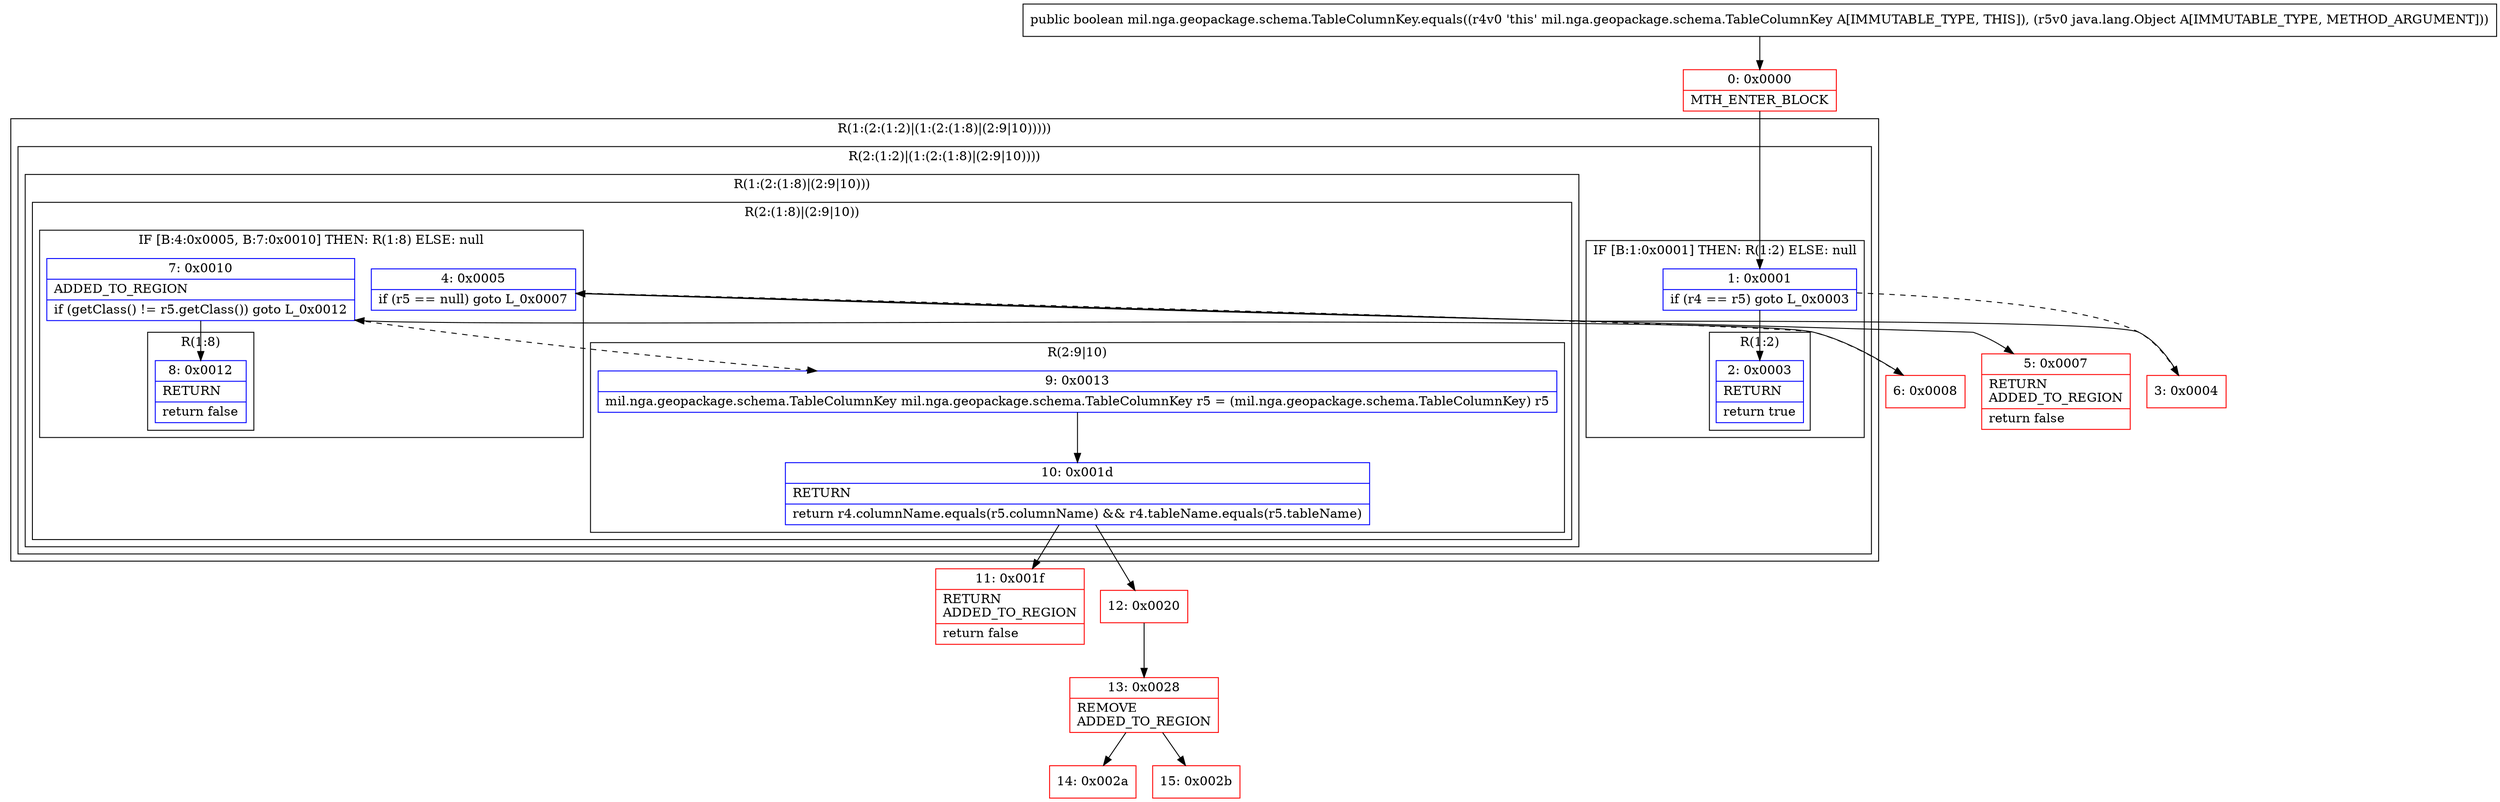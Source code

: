 digraph "CFG formil.nga.geopackage.schema.TableColumnKey.equals(Ljava\/lang\/Object;)Z" {
subgraph cluster_Region_170912851 {
label = "R(1:(2:(1:2)|(1:(2:(1:8)|(2:9|10)))))";
node [shape=record,color=blue];
subgraph cluster_Region_122230514 {
label = "R(2:(1:2)|(1:(2:(1:8)|(2:9|10))))";
node [shape=record,color=blue];
subgraph cluster_IfRegion_901932066 {
label = "IF [B:1:0x0001] THEN: R(1:2) ELSE: null";
node [shape=record,color=blue];
Node_1 [shape=record,label="{1\:\ 0x0001|if (r4 == r5) goto L_0x0003\l}"];
subgraph cluster_Region_1378478469 {
label = "R(1:2)";
node [shape=record,color=blue];
Node_2 [shape=record,label="{2\:\ 0x0003|RETURN\l|return true\l}"];
}
}
subgraph cluster_Region_655481575 {
label = "R(1:(2:(1:8)|(2:9|10)))";
node [shape=record,color=blue];
subgraph cluster_Region_1755358833 {
label = "R(2:(1:8)|(2:9|10))";
node [shape=record,color=blue];
subgraph cluster_IfRegion_1315257395 {
label = "IF [B:4:0x0005, B:7:0x0010] THEN: R(1:8) ELSE: null";
node [shape=record,color=blue];
Node_4 [shape=record,label="{4\:\ 0x0005|if (r5 == null) goto L_0x0007\l}"];
Node_7 [shape=record,label="{7\:\ 0x0010|ADDED_TO_REGION\l|if (getClass() != r5.getClass()) goto L_0x0012\l}"];
subgraph cluster_Region_1394446779 {
label = "R(1:8)";
node [shape=record,color=blue];
Node_8 [shape=record,label="{8\:\ 0x0012|RETURN\l|return false\l}"];
}
}
subgraph cluster_Region_1486936908 {
label = "R(2:9|10)";
node [shape=record,color=blue];
Node_9 [shape=record,label="{9\:\ 0x0013|mil.nga.geopackage.schema.TableColumnKey mil.nga.geopackage.schema.TableColumnKey r5 = (mil.nga.geopackage.schema.TableColumnKey) r5\l}"];
Node_10 [shape=record,label="{10\:\ 0x001d|RETURN\l|return r4.columnName.equals(r5.columnName) && r4.tableName.equals(r5.tableName)\l}"];
}
}
}
}
}
Node_0 [shape=record,color=red,label="{0\:\ 0x0000|MTH_ENTER_BLOCK\l}"];
Node_3 [shape=record,color=red,label="{3\:\ 0x0004}"];
Node_5 [shape=record,color=red,label="{5\:\ 0x0007|RETURN\lADDED_TO_REGION\l|return false\l}"];
Node_6 [shape=record,color=red,label="{6\:\ 0x0008}"];
Node_11 [shape=record,color=red,label="{11\:\ 0x001f|RETURN\lADDED_TO_REGION\l|return false\l}"];
Node_12 [shape=record,color=red,label="{12\:\ 0x0020}"];
Node_13 [shape=record,color=red,label="{13\:\ 0x0028|REMOVE\lADDED_TO_REGION\l}"];
Node_14 [shape=record,color=red,label="{14\:\ 0x002a}"];
Node_15 [shape=record,color=red,label="{15\:\ 0x002b}"];
MethodNode[shape=record,label="{public boolean mil.nga.geopackage.schema.TableColumnKey.equals((r4v0 'this' mil.nga.geopackage.schema.TableColumnKey A[IMMUTABLE_TYPE, THIS]), (r5v0 java.lang.Object A[IMMUTABLE_TYPE, METHOD_ARGUMENT])) }"];
MethodNode -> Node_0;
Node_1 -> Node_2;
Node_1 -> Node_3[style=dashed];
Node_4 -> Node_5;
Node_4 -> Node_6[style=dashed];
Node_7 -> Node_8;
Node_7 -> Node_9[style=dashed];
Node_9 -> Node_10;
Node_10 -> Node_11;
Node_10 -> Node_12;
Node_0 -> Node_1;
Node_3 -> Node_4;
Node_6 -> Node_7;
Node_12 -> Node_13;
Node_13 -> Node_14;
Node_13 -> Node_15;
}


